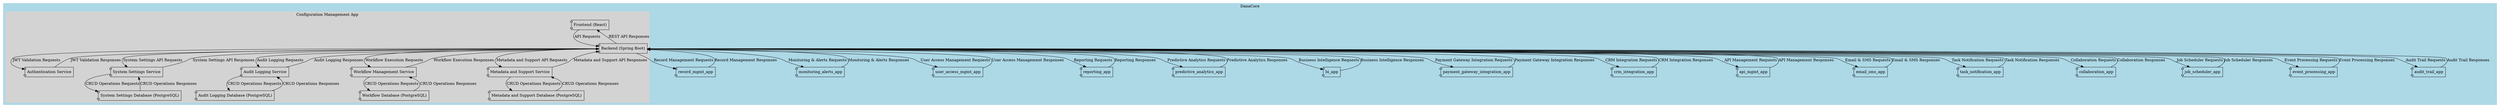 digraph ConfigurationManagementApp {
    rankdir=TB;
    node [shape=component, style=rounded];

    subgraph cluster_DanaCore {
        label="DanaCore";
        style = filled;
        color = lightblue;

        subgraph cluster_ConfigurationManagementApp {
            label = "Configuration Management App";
            style = filled;
            color = lightgrey;

            frontend [label="Frontend (React)"];
            backend [label="Backend (Spring Boot)"];

            auth_service [label="Authentication Service"];

            system_settings_service [label="System Settings Service"];
            audit_log_service [label="Audit Logging Service"];
            workflow_service [label="Workflow Management Service"];
            metadata_support_service [label="Metadata and Support Service"];

            system_settings_db [label="System Settings Database (PostgreSQL)"];
            audit_log_db [label="Audit Logging Database (PostgreSQL)"];
            workflow_db [label="Workflow Database (PostgreSQL)"];
            metadata_support_db [label="Metadata and Support Database (PostgreSQL)"];

            frontend -> backend [label="API Requests"];
            backend -> frontend [label="REST API Responses"];

            backend -> auth_service [label="JWT Validation Requests"];
            auth_service -> backend [label="JWT Validation Responses"];

            backend -> audit_log_service [label="Audit Logging Requests"];
            audit_log_service -> backend [label="Audit Logging Responses"];
            audit_log_service -> audit_log_db [label="CRUD Operations Requests"];
            audit_log_db -> audit_log_service [label="CRUD Operations Responses"];

            backend -> workflow_service [label="Workflow Execution Requests"];
            workflow_service -> backend [label="Workflow Execution Responses"];
            workflow_service -> workflow_db [label="CRUD Operations Requests"];
            workflow_db -> workflow_service [label="CRUD Operations Responses"];

            backend -> system_settings_service [label="System Settings API Requests"];
            system_settings_service -> backend [label="System Settings API Responses"];
            system_settings_service -> system_settings_db [label="CRUD Operations Requests"];
            system_settings_db -> system_settings_service [label="CRUD Operations Responses"];

            backend -> metadata_support_service [label="Metadata and Support API Requests"];
            metadata_support_service -> backend [label="Metadata and Support API Responses"];
            metadata_support_service -> metadata_support_db [label="CRUD Operations Requests"];
            metadata_support_db -> metadata_support_service [label="CRUD Operations Responses"];
        }

        // Interactions with other apps in DanaCore ERP System
        backend -> record_mgmt_app [label="Record Management Requests"];
        record_mgmt_app -> backend [label="Record Management Responses"];
        backend -> monitoring_alerts_app [label="Monitoring & Alerts Requests"];
        monitoring_alerts_app -> backend [label="Monitoring & Alerts Responses"];
        backend -> user_access_mgmt_app [label="User Access Management Requests"];
        user_access_mgmt_app -> backend [label="User Access Management Responses"];
        backend -> reporting_app [label="Reporting Requests"];
        reporting_app -> backend [label="Reporting Responses"];
        backend -> predictive_analytics_app [label="Predictive Analytics Requests"];
        predictive_analytics_app -> backend [label="Predictive Analytics Responses"];
        backend -> bi_app [label="Business Intelligence Requests"];
        bi_app -> backend [label="Business Intelligence Responses"];
        backend -> payment_gateway_integration_app [label="Payment Gateway Integration Requests"];
        payment_gateway_integration_app -> backend [label="Payment Gateway Integration Responses"];
        backend -> crm_integration_app [label="CRM Integration Requests"];
        crm_integration_app -> backend [label="CRM Integration Responses"];
        backend -> api_mgmt_app [label="API Management Requests"];
        api_mgmt_app -> backend [label="API Management Responses"];
        backend -> email_sms_app [label="Email & SMS Requests"];
        email_sms_app -> backend [label="Email & SMS Responses"];
        backend -> task_notification_app [label="Task Notification Requests"];
        task_notification_app -> backend [label="Task Notification Responses"];
        backend -> collaboration_app [label="Collaboration Requests"];
        collaboration_app -> backend [label="Collaboration Responses"];
        backend -> job_scheduler_app [label="Job Scheduler Requests"];
        job_scheduler_app -> backend [label="Job Scheduler Responses"];
        backend -> event_processing_app [label="Event Processing Requests"];
        event_processing_app -> backend [label="Event Processing Responses"];
        backend -> audit_trail_app [label="Audit Trail Requests"];
        audit_trail_app -> backend [label="Audit Trail Responses"];
    }
}